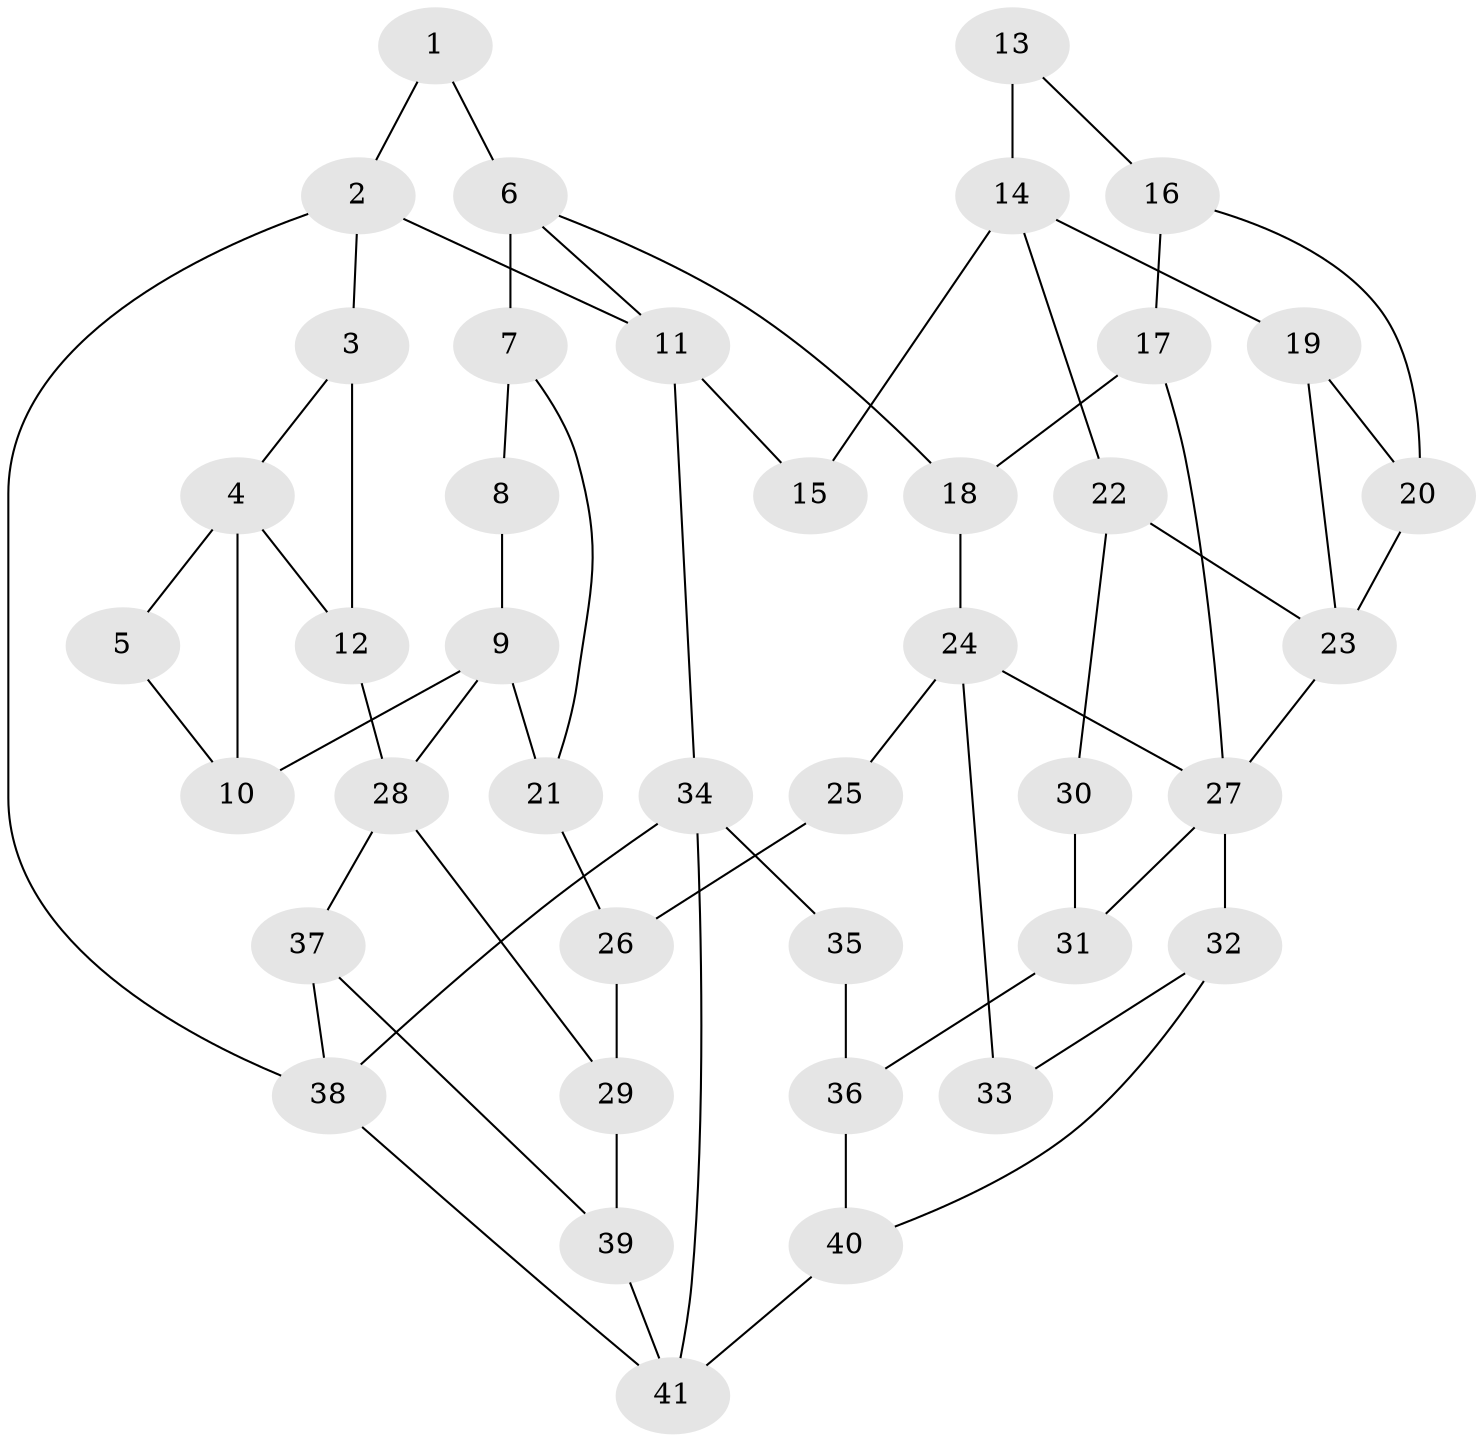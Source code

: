// original degree distribution, {3: 0.036585365853658534, 6: 0.24390243902439024, 5: 0.47560975609756095, 4: 0.24390243902439024}
// Generated by graph-tools (version 1.1) at 2025/38/03/09/25 02:38:32]
// undirected, 41 vertices, 64 edges
graph export_dot {
graph [start="1"]
  node [color=gray90,style=filled];
  1;
  2;
  3;
  4;
  5;
  6;
  7;
  8;
  9;
  10;
  11;
  12;
  13;
  14;
  15;
  16;
  17;
  18;
  19;
  20;
  21;
  22;
  23;
  24;
  25;
  26;
  27;
  28;
  29;
  30;
  31;
  32;
  33;
  34;
  35;
  36;
  37;
  38;
  39;
  40;
  41;
  1 -- 2 [weight=1.0];
  1 -- 6 [weight=1.0];
  2 -- 3 [weight=1.0];
  2 -- 11 [weight=1.0];
  2 -- 38 [weight=1.0];
  3 -- 4 [weight=1.0];
  3 -- 12 [weight=1.0];
  4 -- 5 [weight=1.0];
  4 -- 10 [weight=3.0];
  4 -- 12 [weight=1.0];
  5 -- 10 [weight=1.0];
  6 -- 7 [weight=2.0];
  6 -- 11 [weight=1.0];
  6 -- 18 [weight=1.0];
  7 -- 8 [weight=2.0];
  7 -- 21 [weight=1.0];
  8 -- 9 [weight=1.0];
  9 -- 10 [weight=2.0];
  9 -- 21 [weight=1.0];
  9 -- 28 [weight=1.0];
  11 -- 15 [weight=1.0];
  11 -- 34 [weight=1.0];
  12 -- 28 [weight=1.0];
  13 -- 14 [weight=2.0];
  13 -- 16 [weight=1.0];
  14 -- 15 [weight=2.0];
  14 -- 19 [weight=1.0];
  14 -- 22 [weight=1.0];
  16 -- 17 [weight=1.0];
  16 -- 20 [weight=1.0];
  17 -- 18 [weight=1.0];
  17 -- 27 [weight=1.0];
  18 -- 24 [weight=1.0];
  19 -- 20 [weight=1.0];
  19 -- 23 [weight=1.0];
  20 -- 23 [weight=1.0];
  21 -- 26 [weight=1.0];
  22 -- 23 [weight=1.0];
  22 -- 30 [weight=1.0];
  23 -- 27 [weight=1.0];
  24 -- 25 [weight=2.0];
  24 -- 27 [weight=1.0];
  24 -- 33 [weight=2.0];
  25 -- 26 [weight=2.0];
  26 -- 29 [weight=2.0];
  27 -- 31 [weight=2.0];
  27 -- 32 [weight=1.0];
  28 -- 29 [weight=1.0];
  28 -- 37 [weight=1.0];
  29 -- 39 [weight=2.0];
  30 -- 31 [weight=2.0];
  31 -- 36 [weight=2.0];
  32 -- 33 [weight=1.0];
  32 -- 40 [weight=1.0];
  34 -- 35 [weight=1.0];
  34 -- 38 [weight=1.0];
  34 -- 41 [weight=1.0];
  35 -- 36 [weight=2.0];
  36 -- 40 [weight=1.0];
  37 -- 38 [weight=1.0];
  37 -- 39 [weight=1.0];
  38 -- 41 [weight=1.0];
  39 -- 41 [weight=2.0];
  40 -- 41 [weight=2.0];
}

